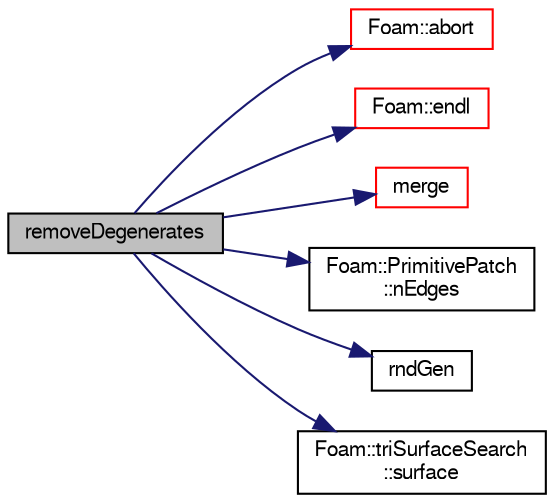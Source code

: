 digraph "removeDegenerates"
{
  bgcolor="transparent";
  edge [fontname="FreeSans",fontsize="10",labelfontname="FreeSans",labelfontsize="10"];
  node [fontname="FreeSans",fontsize="10",shape=record];
  rankdir="LR";
  Node134 [label="removeDegenerates",height=0.2,width=0.4,color="black", fillcolor="grey75", style="filled", fontcolor="black"];
  Node134 -> Node135 [color="midnightblue",fontsize="10",style="solid",fontname="FreeSans"];
  Node135 [label="Foam::abort",height=0.2,width=0.4,color="red",URL="$a21124.html#a447107a607d03e417307c203fa5fb44b"];
  Node134 -> Node140 [color="midnightblue",fontsize="10",style="solid",fontname="FreeSans"];
  Node140 [label="Foam::endl",height=0.2,width=0.4,color="red",URL="$a21124.html#a2db8fe02a0d3909e9351bb4275b23ce4",tooltip="Add newline and flush stream. "];
  Node134 -> Node178 [color="midnightblue",fontsize="10",style="solid",fontname="FreeSans"];
  Node178 [label="merge",height=0.2,width=0.4,color="red",URL="$a25498.html#a987539e16097f548da5dde54bbc38a40",tooltip="Merge (or override) edge intersection for a subset. "];
  Node134 -> Node186 [color="midnightblue",fontsize="10",style="solid",fontname="FreeSans"];
  Node186 [label="Foam::PrimitivePatch\l::nEdges",height=0.2,width=0.4,color="black",URL="$a27538.html#a086513bcff1a3f1684e1a3879dd90deb",tooltip="Return number of edges in patch. "];
  Node134 -> Node187 [color="midnightblue",fontsize="10",style="solid",fontname="FreeSans"];
  Node187 [label="rndGen",height=0.2,width=0.4,color="black",URL="$a38939.html#ab8597af4c8d0209c2e0c9b1982782bfb"];
  Node134 -> Node188 [color="midnightblue",fontsize="10",style="solid",fontname="FreeSans"];
  Node188 [label="Foam::triSurfaceSearch\l::surface",height=0.2,width=0.4,color="black",URL="$a25530.html#abf28bf4987657fadcee184f52c42c24d",tooltip="Return reference to the surface. "];
}
